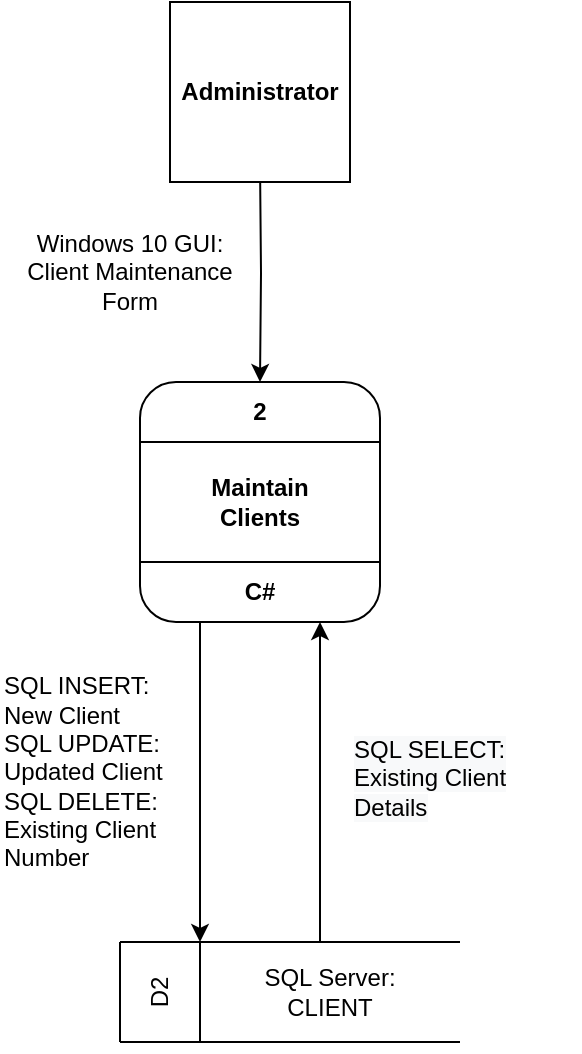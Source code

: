 <mxfile version="20.2.3" type="device"><diagram id="K4OWJF26HDt3uLY4E5uw" name="Page-1"><mxGraphModel dx="1422" dy="865" grid="1" gridSize="10" guides="1" tooltips="1" connect="1" arrows="1" fold="1" page="1" pageScale="1" pageWidth="850" pageHeight="1100" math="0" shadow="0"><root><mxCell id="0"/><mxCell id="1" parent="0"/><mxCell id="EMYVvlRo0ys10_PgxUBl-7" style="edgeStyle=orthogonalEdgeStyle;rounded=0;orthogonalLoop=1;jettySize=auto;html=1;entryX=0.5;entryY=0;entryDx=0;entryDy=0;startArrow=none;startFill=0;endArrow=classic;endFill=1;" parent="1" target="esqbrWzBXEV6_eR3VkRs-15" edge="1"><mxGeometry relative="1" as="geometry"><mxPoint x="340" y="150" as="sourcePoint"/></mxGeometry></mxCell><mxCell id="esqbrWzBXEV6_eR3VkRs-10" value="" style="whiteSpace=wrap;html=1;aspect=fixed;" parent="1" vertex="1"><mxGeometry x="295" y="70" width="90" height="90" as="geometry"/></mxCell><mxCell id="esqbrWzBXEV6_eR3VkRs-11" value="Administrator" style="text;html=1;strokeColor=none;fillColor=none;align=center;verticalAlign=middle;whiteSpace=wrap;rounded=0;fontStyle=1" parent="1" vertex="1"><mxGeometry x="310" y="100" width="60" height="30" as="geometry"/></mxCell><mxCell id="esqbrWzBXEV6_eR3VkRs-15" value="" style="rounded=1;whiteSpace=wrap;html=1;" parent="1" vertex="1"><mxGeometry x="280" y="260" width="120" height="120" as="geometry"/></mxCell><mxCell id="esqbrWzBXEV6_eR3VkRs-16" value="Maintain Clients" style="text;html=1;strokeColor=none;fillColor=none;align=center;verticalAlign=middle;whiteSpace=wrap;rounded=0;fontStyle=1" parent="1" vertex="1"><mxGeometry x="310" y="305" width="60" height="30" as="geometry"/></mxCell><mxCell id="esqbrWzBXEV6_eR3VkRs-17" value="" style="endArrow=none;html=1;rounded=0;" parent="1" edge="1"><mxGeometry width="50" height="50" relative="1" as="geometry"><mxPoint x="270" y="540" as="sourcePoint"/><mxPoint x="440" y="540" as="targetPoint"/></mxGeometry></mxCell><mxCell id="esqbrWzBXEV6_eR3VkRs-18" value="" style="endArrow=none;html=1;rounded=0;" parent="1" edge="1"><mxGeometry width="50" height="50" relative="1" as="geometry"><mxPoint x="270" y="590" as="sourcePoint"/><mxPoint x="440" y="590" as="targetPoint"/></mxGeometry></mxCell><mxCell id="esqbrWzBXEV6_eR3VkRs-19" value="" style="endArrow=none;html=1;rounded=0;" parent="1" edge="1"><mxGeometry width="50" height="50" relative="1" as="geometry"><mxPoint x="270" y="590" as="sourcePoint"/><mxPoint x="270" y="540" as="targetPoint"/></mxGeometry></mxCell><mxCell id="esqbrWzBXEV6_eR3VkRs-20" value="" style="endArrow=none;html=1;rounded=0;" parent="1" edge="1"><mxGeometry width="50" height="50" relative="1" as="geometry"><mxPoint x="310" y="590" as="sourcePoint"/><mxPoint x="310" y="540" as="targetPoint"/></mxGeometry></mxCell><mxCell id="esqbrWzBXEV6_eR3VkRs-21" value="D2" style="text;html=1;strokeColor=none;fillColor=none;align=center;verticalAlign=middle;whiteSpace=wrap;rounded=0;rotation=-90;" parent="1" vertex="1"><mxGeometry x="260" y="550" width="60" height="30" as="geometry"/></mxCell><mxCell id="esqbrWzBXEV6_eR3VkRs-22" value="SQL Server:&lt;br&gt;CLIENT" style="text;html=1;strokeColor=none;fillColor=none;align=center;verticalAlign=middle;whiteSpace=wrap;rounded=0;" parent="1" vertex="1"><mxGeometry x="340" y="550" width="70" height="30" as="geometry"/></mxCell><mxCell id="esqbrWzBXEV6_eR3VkRs-24" value="Windows 10 GUI:&lt;br&gt;Client Maintenance Form" style="text;html=1;strokeColor=none;fillColor=none;align=center;verticalAlign=middle;whiteSpace=wrap;rounded=0;" parent="1" vertex="1"><mxGeometry x="220" y="190" width="110" height="30" as="geometry"/></mxCell><mxCell id="esqbrWzBXEV6_eR3VkRs-53" value="" style="endArrow=classic;html=1;rounded=0;exitX=0.25;exitY=1;exitDx=0;exitDy=0;" parent="1" edge="1" source="esqbrWzBXEV6_eR3VkRs-15"><mxGeometry width="50" height="50" relative="1" as="geometry"><mxPoint x="300" y="450" as="sourcePoint"/><mxPoint x="310" y="540" as="targetPoint"/><Array as="points"/></mxGeometry></mxCell><mxCell id="esqbrWzBXEV6_eR3VkRs-60" value="" style="endArrow=classic;html=1;rounded=0;entryX=1;entryY=1;entryDx=0;entryDy=0;" parent="1" target="gvohSM1pt6zB0p1Wuu-O-4" edge="1"><mxGeometry width="50" height="50" relative="1" as="geometry"><mxPoint x="370" y="540" as="sourcePoint"/><mxPoint x="360" y="470" as="targetPoint"/><Array as="points"/></mxGeometry></mxCell><mxCell id="gvohSM1pt6zB0p1Wuu-O-1" value="" style="endArrow=none;html=1;rounded=0;exitX=0;exitY=0.25;exitDx=0;exitDy=0;entryX=1;entryY=0.25;entryDx=0;entryDy=0;" edge="1" parent="1" source="esqbrWzBXEV6_eR3VkRs-15" target="esqbrWzBXEV6_eR3VkRs-15"><mxGeometry width="50" height="50" relative="1" as="geometry"><mxPoint x="400" y="460" as="sourcePoint"/><mxPoint x="450" y="410" as="targetPoint"/></mxGeometry></mxCell><mxCell id="gvohSM1pt6zB0p1Wuu-O-2" value="" style="endArrow=none;html=1;rounded=0;exitX=0;exitY=0.75;exitDx=0;exitDy=0;entryX=1;entryY=0.75;entryDx=0;entryDy=0;" edge="1" parent="1" source="esqbrWzBXEV6_eR3VkRs-15" target="esqbrWzBXEV6_eR3VkRs-15"><mxGeometry width="50" height="50" relative="1" as="geometry"><mxPoint x="400" y="460" as="sourcePoint"/><mxPoint x="450" y="410" as="targetPoint"/></mxGeometry></mxCell><mxCell id="gvohSM1pt6zB0p1Wuu-O-3" value="2" style="text;html=1;strokeColor=none;fillColor=none;align=center;verticalAlign=middle;whiteSpace=wrap;rounded=0;fontStyle=1" vertex="1" parent="1"><mxGeometry x="310" y="260" width="60" height="30" as="geometry"/></mxCell><mxCell id="gvohSM1pt6zB0p1Wuu-O-4" value="C#" style="text;html=1;strokeColor=none;fillColor=none;align=center;verticalAlign=middle;whiteSpace=wrap;rounded=0;fontStyle=1" vertex="1" parent="1"><mxGeometry x="310" y="350" width="60" height="30" as="geometry"/></mxCell><mxCell id="gvohSM1pt6zB0p1Wuu-O-5" value="SQL INSERT:&lt;br&gt;New Client&lt;br&gt;SQL UPDATE:&lt;br&gt;Updated Client&lt;br&gt;SQL DELETE:&lt;br&gt;Existing Client Number" style="text;html=1;strokeColor=none;fillColor=none;align=left;verticalAlign=middle;whiteSpace=wrap;rounded=0;" vertex="1" parent="1"><mxGeometry x="210" y="440" width="120" height="30" as="geometry"/></mxCell><mxCell id="gvohSM1pt6zB0p1Wuu-O-6" value="&lt;span style=&quot;color: rgb(0, 0, 0); font-family: Helvetica; font-size: 12px; font-style: normal; font-variant-ligatures: normal; font-variant-caps: normal; font-weight: 400; letter-spacing: normal; orphans: 2; text-align: left; text-indent: 0px; text-transform: none; widows: 2; word-spacing: 0px; -webkit-text-stroke-width: 0px; background-color: rgb(248, 249, 250); text-decoration-thickness: initial; text-decoration-style: initial; text-decoration-color: initial; float: none; display: inline !important;&quot;&gt;SQL SELECT:&lt;/span&gt;&lt;br style=&quot;color: rgb(0, 0, 0); font-family: Helvetica; font-size: 12px; font-style: normal; font-variant-ligatures: normal; font-variant-caps: normal; font-weight: 400; letter-spacing: normal; orphans: 2; text-align: left; text-indent: 0px; text-transform: none; widows: 2; word-spacing: 0px; -webkit-text-stroke-width: 0px; background-color: rgb(248, 249, 250); text-decoration-thickness: initial; text-decoration-style: initial; text-decoration-color: initial;&quot;&gt;&lt;span style=&quot;color: rgb(0, 0, 0); font-family: Helvetica; font-size: 12px; font-style: normal; font-variant-ligatures: normal; font-variant-caps: normal; font-weight: 400; letter-spacing: normal; orphans: 2; text-align: left; text-indent: 0px; text-transform: none; widows: 2; word-spacing: 0px; -webkit-text-stroke-width: 0px; background-color: rgb(248, 249, 250); text-decoration-thickness: initial; text-decoration-style: initial; text-decoration-color: initial; float: none; display: inline !important;&quot;&gt;Existing Client Details&lt;/span&gt;" style="text;whiteSpace=wrap;html=1;" vertex="1" parent="1"><mxGeometry x="385" y="430" width="115" height="50" as="geometry"/></mxCell></root></mxGraphModel></diagram></mxfile>